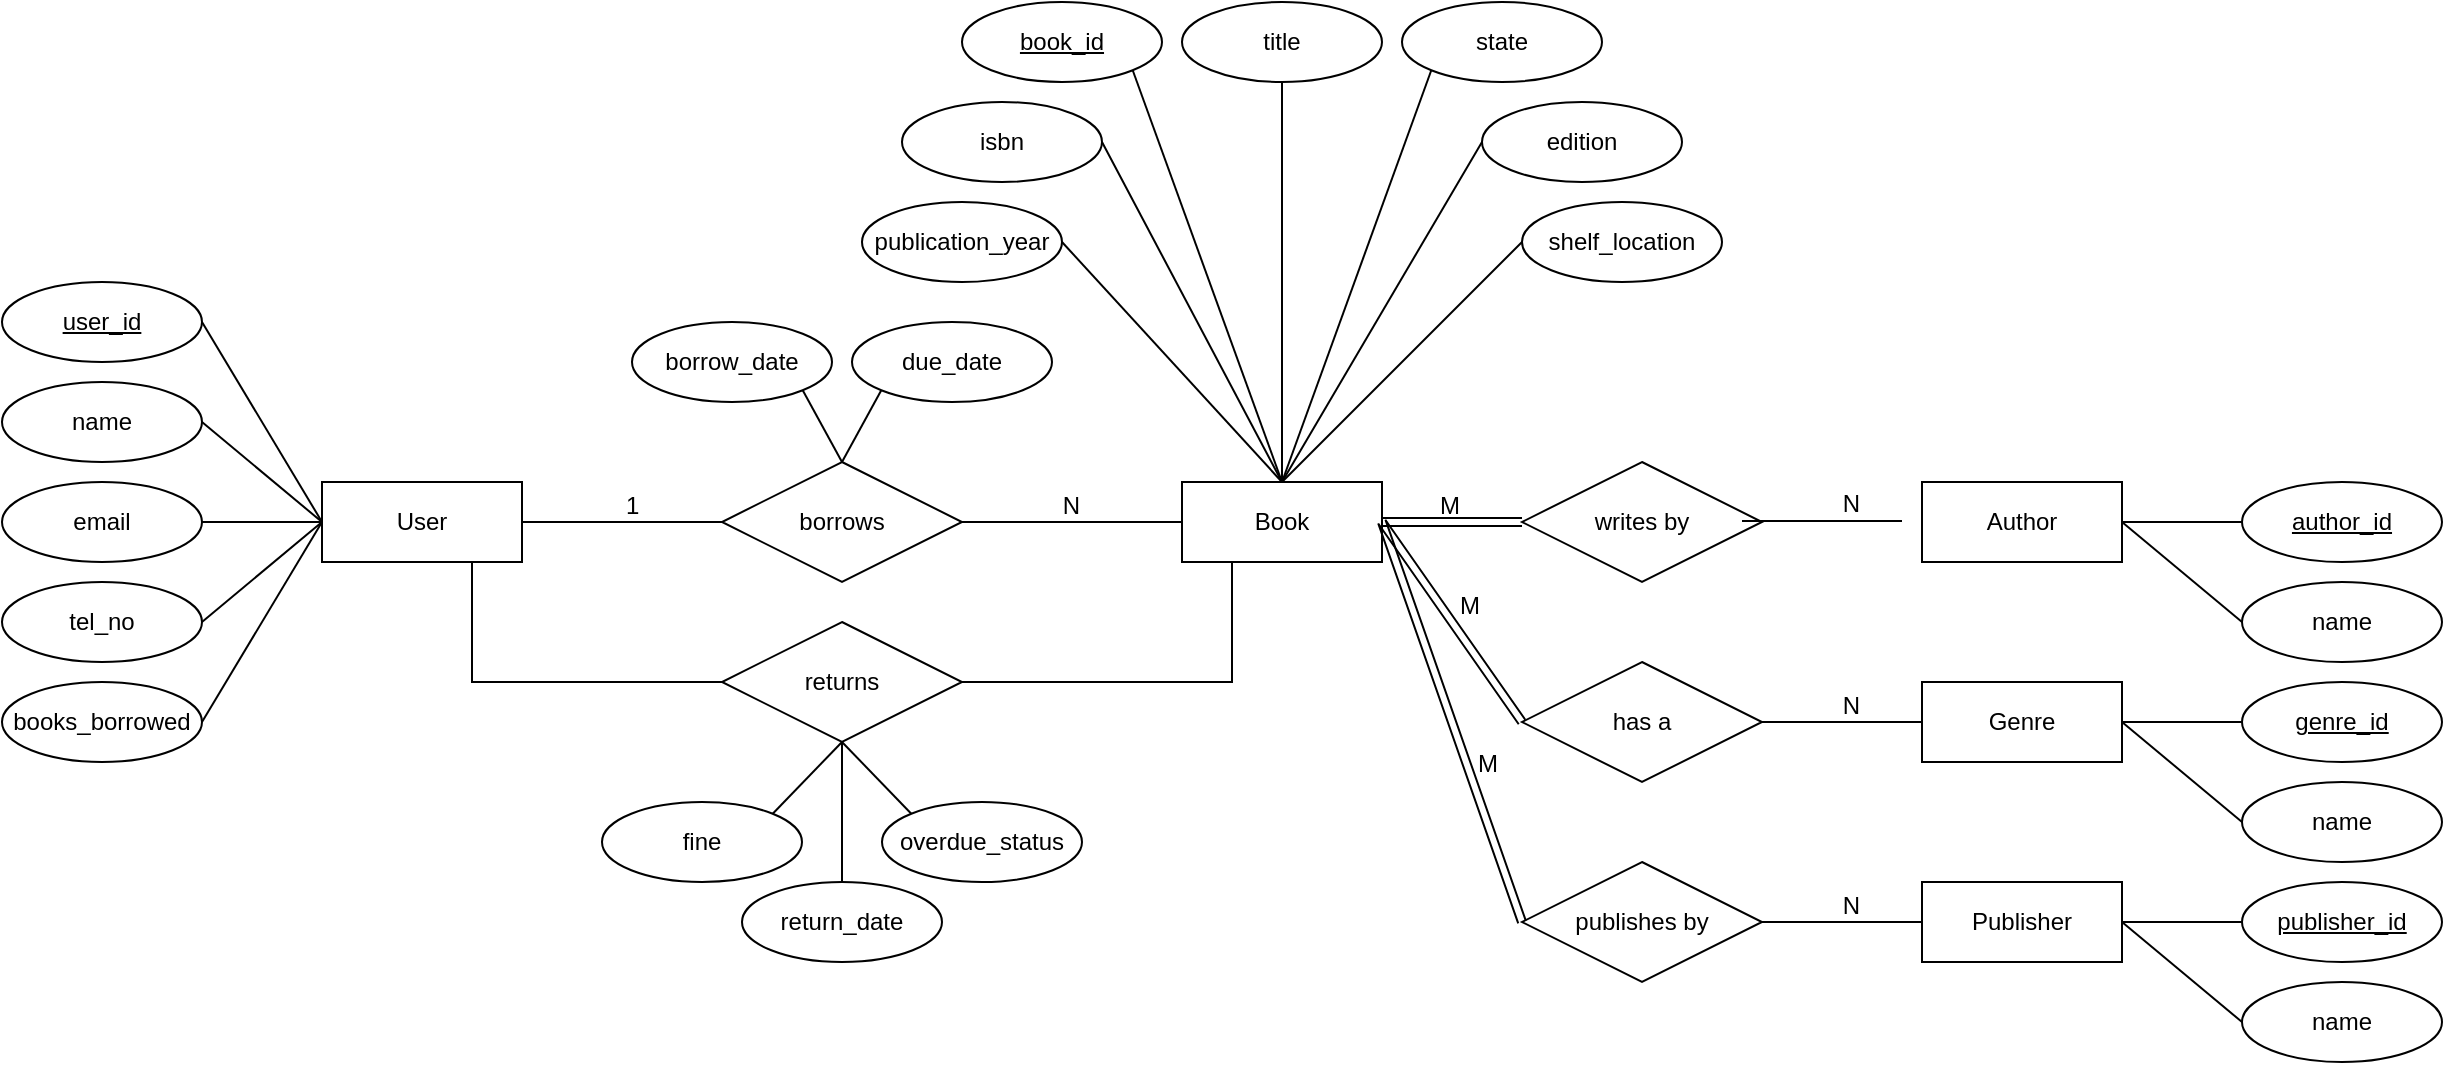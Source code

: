 <mxfile version="26.2.14">
  <diagram id="R2lEEEUBdFMjLlhIrx00" name="Page-1">
    <mxGraphModel dx="1579" dy="1700" grid="1" gridSize="10" guides="1" tooltips="1" connect="1" arrows="1" fold="1" page="1" pageScale="1" pageWidth="850" pageHeight="1100" math="0" shadow="0" extFonts="Permanent Marker^https://fonts.googleapis.com/css?family=Permanent+Marker">
      <root>
        <mxCell id="0" />
        <mxCell id="1" parent="0" />
        <mxCell id="OVfHNqMsAXcfQ2sBy7_N-1" value="User" style="whiteSpace=wrap;html=1;align=center;" parent="1" vertex="1">
          <mxGeometry y="160" width="100" height="40" as="geometry" />
        </mxCell>
        <mxCell id="OVfHNqMsAXcfQ2sBy7_N-2" value="Book" style="whiteSpace=wrap;html=1;align=center;" parent="1" vertex="1">
          <mxGeometry x="430" y="160" width="100" height="40" as="geometry" />
        </mxCell>
        <mxCell id="OVfHNqMsAXcfQ2sBy7_N-3" value="Author" style="whiteSpace=wrap;html=1;align=center;" parent="1" vertex="1">
          <mxGeometry x="800" y="160" width="100" height="40" as="geometry" />
        </mxCell>
        <mxCell id="OVfHNqMsAXcfQ2sBy7_N-4" value="Genre" style="whiteSpace=wrap;html=1;align=center;" parent="1" vertex="1">
          <mxGeometry x="800" y="260" width="100" height="40" as="geometry" />
        </mxCell>
        <mxCell id="OVfHNqMsAXcfQ2sBy7_N-5" value="Publisher" style="whiteSpace=wrap;html=1;align=center;" parent="1" vertex="1">
          <mxGeometry x="800" y="360" width="100" height="40" as="geometry" />
        </mxCell>
        <mxCell id="OVfHNqMsAXcfQ2sBy7_N-6" value="book_id" style="ellipse;whiteSpace=wrap;html=1;align=center;fontStyle=4;" parent="1" vertex="1">
          <mxGeometry x="320" y="-80" width="100" height="40" as="geometry" />
        </mxCell>
        <mxCell id="OVfHNqMsAXcfQ2sBy7_N-7" value="state" style="ellipse;whiteSpace=wrap;html=1;align=center;" parent="1" vertex="1">
          <mxGeometry x="540" y="-80" width="100" height="40" as="geometry" />
        </mxCell>
        <mxCell id="OVfHNqMsAXcfQ2sBy7_N-8" value="title" style="ellipse;whiteSpace=wrap;html=1;align=center;" parent="1" vertex="1">
          <mxGeometry x="430" y="-80" width="100" height="40" as="geometry" />
        </mxCell>
        <mxCell id="OVfHNqMsAXcfQ2sBy7_N-9" value="author_id" style="ellipse;whiteSpace=wrap;html=1;align=center;fontStyle=4;" parent="1" vertex="1">
          <mxGeometry x="960" y="160" width="100" height="40" as="geometry" />
        </mxCell>
        <mxCell id="OVfHNqMsAXcfQ2sBy7_N-10" value="genre_id" style="ellipse;whiteSpace=wrap;html=1;align=center;fontStyle=4;" parent="1" vertex="1">
          <mxGeometry x="960" y="260" width="100" height="40" as="geometry" />
        </mxCell>
        <mxCell id="OVfHNqMsAXcfQ2sBy7_N-11" value="publisher_id" style="ellipse;whiteSpace=wrap;html=1;align=center;fontStyle=4;" parent="1" vertex="1">
          <mxGeometry x="960" y="360" width="100" height="40" as="geometry" />
        </mxCell>
        <mxCell id="OVfHNqMsAXcfQ2sBy7_N-12" value="name" style="ellipse;whiteSpace=wrap;html=1;align=center;" parent="1" vertex="1">
          <mxGeometry x="960" y="210" width="100" height="40" as="geometry" />
        </mxCell>
        <mxCell id="OVfHNqMsAXcfQ2sBy7_N-13" value="name" style="ellipse;whiteSpace=wrap;html=1;align=center;" parent="1" vertex="1">
          <mxGeometry x="960" y="310" width="100" height="40" as="geometry" />
        </mxCell>
        <mxCell id="OVfHNqMsAXcfQ2sBy7_N-14" value="name" style="ellipse;whiteSpace=wrap;html=1;align=center;" parent="1" vertex="1">
          <mxGeometry x="960" y="410" width="100" height="40" as="geometry" />
        </mxCell>
        <mxCell id="OVfHNqMsAXcfQ2sBy7_N-15" value="writes by" style="shape=rhombus;perimeter=rhombusPerimeter;whiteSpace=wrap;html=1;align=center;" parent="1" vertex="1">
          <mxGeometry x="600" y="150" width="120" height="60" as="geometry" />
        </mxCell>
        <mxCell id="OVfHNqMsAXcfQ2sBy7_N-17" value="has a" style="shape=rhombus;perimeter=rhombusPerimeter;whiteSpace=wrap;html=1;align=center;" parent="1" vertex="1">
          <mxGeometry x="600" y="250" width="120" height="60" as="geometry" />
        </mxCell>
        <mxCell id="OVfHNqMsAXcfQ2sBy7_N-18" value="publishes by" style="shape=rhombus;perimeter=rhombusPerimeter;whiteSpace=wrap;html=1;align=center;" parent="1" vertex="1">
          <mxGeometry x="600" y="350" width="120" height="60" as="geometry" />
        </mxCell>
        <mxCell id="OVfHNqMsAXcfQ2sBy7_N-21" value="user_id" style="ellipse;whiteSpace=wrap;html=1;align=center;fontStyle=4;" parent="1" vertex="1">
          <mxGeometry x="-160" y="60" width="100" height="40" as="geometry" />
        </mxCell>
        <mxCell id="OVfHNqMsAXcfQ2sBy7_N-22" value="name" style="ellipse;whiteSpace=wrap;html=1;align=center;" parent="1" vertex="1">
          <mxGeometry x="-160" y="110" width="100" height="40" as="geometry" />
        </mxCell>
        <mxCell id="OVfHNqMsAXcfQ2sBy7_N-23" value="email" style="ellipse;whiteSpace=wrap;html=1;align=center;" parent="1" vertex="1">
          <mxGeometry x="-160" y="160" width="100" height="40" as="geometry" />
        </mxCell>
        <mxCell id="OVfHNqMsAXcfQ2sBy7_N-25" value="tel_no" style="ellipse;whiteSpace=wrap;html=1;align=center;" parent="1" vertex="1">
          <mxGeometry x="-160" y="210" width="100" height="40" as="geometry" />
        </mxCell>
        <mxCell id="OVfHNqMsAXcfQ2sBy7_N-26" value="books_borrowed" style="ellipse;whiteSpace=wrap;html=1;align=center;" parent="1" vertex="1">
          <mxGeometry x="-160" y="260" width="100" height="40" as="geometry" />
        </mxCell>
        <mxCell id="OVfHNqMsAXcfQ2sBy7_N-28" value="borrow_date" style="ellipse;whiteSpace=wrap;html=1;align=center;" parent="1" vertex="1">
          <mxGeometry x="155" y="80" width="100" height="40" as="geometry" />
        </mxCell>
        <mxCell id="OVfHNqMsAXcfQ2sBy7_N-29" value="due_date" style="ellipse;whiteSpace=wrap;html=1;align=center;" parent="1" vertex="1">
          <mxGeometry x="265" y="80" width="100" height="40" as="geometry" />
        </mxCell>
        <mxCell id="OVfHNqMsAXcfQ2sBy7_N-30" value="return_date" style="ellipse;whiteSpace=wrap;html=1;align=center;" parent="1" vertex="1">
          <mxGeometry x="210" y="360" width="100" height="40" as="geometry" />
        </mxCell>
        <mxCell id="OVfHNqMsAXcfQ2sBy7_N-31" value="" style="endArrow=none;html=1;rounded=0;exitX=1;exitY=0.5;exitDx=0;exitDy=0;entryX=0;entryY=0.5;entryDx=0;entryDy=0;" parent="1" source="OVfHNqMsAXcfQ2sBy7_N-21" target="OVfHNqMsAXcfQ2sBy7_N-1" edge="1">
          <mxGeometry relative="1" as="geometry">
            <mxPoint x="140" y="240" as="sourcePoint" />
            <mxPoint x="300" y="240" as="targetPoint" />
          </mxGeometry>
        </mxCell>
        <mxCell id="OVfHNqMsAXcfQ2sBy7_N-32" value="" style="endArrow=none;html=1;rounded=0;exitX=1;exitY=0.5;exitDx=0;exitDy=0;entryX=0;entryY=0.5;entryDx=0;entryDy=0;" parent="1" source="OVfHNqMsAXcfQ2sBy7_N-22" target="OVfHNqMsAXcfQ2sBy7_N-1" edge="1">
          <mxGeometry relative="1" as="geometry">
            <mxPoint x="140" y="240" as="sourcePoint" />
            <mxPoint x="300" y="240" as="targetPoint" />
          </mxGeometry>
        </mxCell>
        <mxCell id="OVfHNqMsAXcfQ2sBy7_N-33" value="" style="endArrow=none;html=1;rounded=0;exitX=1;exitY=0.5;exitDx=0;exitDy=0;entryX=0;entryY=0.5;entryDx=0;entryDy=0;" parent="1" source="OVfHNqMsAXcfQ2sBy7_N-23" target="OVfHNqMsAXcfQ2sBy7_N-1" edge="1">
          <mxGeometry relative="1" as="geometry">
            <mxPoint x="140" y="240" as="sourcePoint" />
            <mxPoint x="300" y="240" as="targetPoint" />
          </mxGeometry>
        </mxCell>
        <mxCell id="OVfHNqMsAXcfQ2sBy7_N-34" value="" style="endArrow=none;html=1;rounded=0;exitX=1;exitY=0.5;exitDx=0;exitDy=0;" parent="1" source="OVfHNqMsAXcfQ2sBy7_N-25" edge="1">
          <mxGeometry relative="1" as="geometry">
            <mxPoint x="140" y="240" as="sourcePoint" />
            <mxPoint y="180" as="targetPoint" />
          </mxGeometry>
        </mxCell>
        <mxCell id="OVfHNqMsAXcfQ2sBy7_N-35" value="" style="endArrow=none;html=1;rounded=0;exitX=1;exitY=0.5;exitDx=0;exitDy=0;entryX=0;entryY=0.5;entryDx=0;entryDy=0;" parent="1" source="OVfHNqMsAXcfQ2sBy7_N-26" target="OVfHNqMsAXcfQ2sBy7_N-1" edge="1">
          <mxGeometry relative="1" as="geometry">
            <mxPoint x="140" y="240" as="sourcePoint" />
            <mxPoint x="300" y="240" as="targetPoint" />
          </mxGeometry>
        </mxCell>
        <mxCell id="OVfHNqMsAXcfQ2sBy7_N-42" value="" style="endArrow=none;html=1;rounded=0;exitX=1;exitY=0.5;exitDx=0;exitDy=0;entryX=0;entryY=0.5;entryDx=0;entryDy=0;" parent="1" source="OVfHNqMsAXcfQ2sBy7_N-1" target="OVfHNqMsAXcfQ2sBy7_N-2" edge="1">
          <mxGeometry relative="1" as="geometry">
            <mxPoint x="170" y="160" as="sourcePoint" />
            <mxPoint x="330" y="229.5" as="targetPoint" />
            <Array as="points">
              <mxPoint x="270" y="180" />
            </Array>
          </mxGeometry>
        </mxCell>
        <mxCell id="OVfHNqMsAXcfQ2sBy7_N-43" value="1" style="resizable=0;html=1;whiteSpace=wrap;align=left;verticalAlign=bottom;" parent="OVfHNqMsAXcfQ2sBy7_N-42" connectable="0" vertex="1">
          <mxGeometry x="-1" relative="1" as="geometry">
            <mxPoint x="50" as="offset" />
          </mxGeometry>
        </mxCell>
        <mxCell id="OVfHNqMsAXcfQ2sBy7_N-44" value="N" style="resizable=0;html=1;whiteSpace=wrap;align=right;verticalAlign=bottom;" parent="OVfHNqMsAXcfQ2sBy7_N-42" connectable="0" vertex="1">
          <mxGeometry x="1" relative="1" as="geometry">
            <mxPoint x="-50" as="offset" />
          </mxGeometry>
        </mxCell>
        <mxCell id="OVfHNqMsAXcfQ2sBy7_N-19" value="borrows" style="shape=rhombus;perimeter=rhombusPerimeter;whiteSpace=wrap;html=1;align=center;" parent="1" vertex="1">
          <mxGeometry x="200" y="150" width="120" height="60" as="geometry" />
        </mxCell>
        <mxCell id="OVfHNqMsAXcfQ2sBy7_N-45" value="" style="endArrow=none;html=1;rounded=0;exitX=1;exitY=1;exitDx=0;exitDy=0;entryX=0.5;entryY=0;entryDx=0;entryDy=0;" parent="1" source="OVfHNqMsAXcfQ2sBy7_N-28" target="OVfHNqMsAXcfQ2sBy7_N-19" edge="1">
          <mxGeometry relative="1" as="geometry">
            <mxPoint x="240" y="180" as="sourcePoint" />
            <mxPoint x="400" y="180" as="targetPoint" />
          </mxGeometry>
        </mxCell>
        <mxCell id="OVfHNqMsAXcfQ2sBy7_N-46" value="" style="endArrow=none;html=1;rounded=0;entryX=0;entryY=1;entryDx=0;entryDy=0;exitX=0.5;exitY=0;exitDx=0;exitDy=0;" parent="1" source="OVfHNqMsAXcfQ2sBy7_N-19" target="OVfHNqMsAXcfQ2sBy7_N-29" edge="1">
          <mxGeometry relative="1" as="geometry">
            <mxPoint x="240" y="180" as="sourcePoint" />
            <mxPoint x="400" y="180" as="targetPoint" />
          </mxGeometry>
        </mxCell>
        <mxCell id="OVfHNqMsAXcfQ2sBy7_N-50" value="" style="endArrow=none;html=1;rounded=0;exitX=0.75;exitY=1;exitDx=0;exitDy=0;entryX=0.25;entryY=1;entryDx=0;entryDy=0;" parent="1" source="OVfHNqMsAXcfQ2sBy7_N-1" target="OVfHNqMsAXcfQ2sBy7_N-2" edge="1">
          <mxGeometry relative="1" as="geometry">
            <mxPoint x="240" y="180" as="sourcePoint" />
            <mxPoint x="400" y="180" as="targetPoint" />
            <Array as="points">
              <mxPoint x="75" y="260" />
              <mxPoint x="260" y="260" />
              <mxPoint x="455" y="260" />
            </Array>
          </mxGeometry>
        </mxCell>
        <mxCell id="OVfHNqMsAXcfQ2sBy7_N-20" value="returns" style="shape=rhombus;perimeter=rhombusPerimeter;whiteSpace=wrap;html=1;align=center;" parent="1" vertex="1">
          <mxGeometry x="200" y="230" width="120" height="60" as="geometry" />
        </mxCell>
        <mxCell id="OVfHNqMsAXcfQ2sBy7_N-52" value="" style="endArrow=none;html=1;rounded=0;entryX=0.5;entryY=1;entryDx=0;entryDy=0;exitX=0.5;exitY=0;exitDx=0;exitDy=0;" parent="1" source="OVfHNqMsAXcfQ2sBy7_N-30" target="OVfHNqMsAXcfQ2sBy7_N-20" edge="1">
          <mxGeometry relative="1" as="geometry">
            <mxPoint x="240" y="180" as="sourcePoint" />
            <mxPoint x="400" y="180" as="targetPoint" />
          </mxGeometry>
        </mxCell>
        <mxCell id="OVfHNqMsAXcfQ2sBy7_N-54" value="" style="endArrow=none;html=1;rounded=0;entryX=1;entryY=1;entryDx=0;entryDy=0;" parent="1" target="OVfHNqMsAXcfQ2sBy7_N-6" edge="1">
          <mxGeometry relative="1" as="geometry">
            <mxPoint x="480" y="160" as="sourcePoint" />
            <mxPoint x="470" y="300" as="targetPoint" />
          </mxGeometry>
        </mxCell>
        <mxCell id="OVfHNqMsAXcfQ2sBy7_N-55" value="" style="endArrow=none;html=1;rounded=0;entryX=0.5;entryY=1;entryDx=0;entryDy=0;exitX=0.5;exitY=0;exitDx=0;exitDy=0;" parent="1" source="OVfHNqMsAXcfQ2sBy7_N-2" target="OVfHNqMsAXcfQ2sBy7_N-8" edge="1">
          <mxGeometry relative="1" as="geometry">
            <mxPoint x="530" y="180" as="sourcePoint" />
            <mxPoint x="470" y="300" as="targetPoint" />
          </mxGeometry>
        </mxCell>
        <mxCell id="OVfHNqMsAXcfQ2sBy7_N-56" value="" style="endArrow=none;html=1;rounded=0;entryX=0.5;entryY=0;entryDx=0;entryDy=0;exitX=0;exitY=1;exitDx=0;exitDy=0;" parent="1" source="OVfHNqMsAXcfQ2sBy7_N-7" target="OVfHNqMsAXcfQ2sBy7_N-2" edge="1">
          <mxGeometry relative="1" as="geometry">
            <mxPoint x="310" y="300" as="sourcePoint" />
            <mxPoint x="470" y="300" as="targetPoint" />
          </mxGeometry>
        </mxCell>
        <mxCell id="OVfHNqMsAXcfQ2sBy7_N-62" value="" style="shape=link;html=1;rounded=0;exitX=1;exitY=0.5;exitDx=0;exitDy=0;" parent="1" source="OVfHNqMsAXcfQ2sBy7_N-2" target="OVfHNqMsAXcfQ2sBy7_N-15" edge="1">
          <mxGeometry relative="1" as="geometry">
            <mxPoint x="670" y="280" as="sourcePoint" />
            <mxPoint x="830" y="280" as="targetPoint" />
          </mxGeometry>
        </mxCell>
        <mxCell id="OVfHNqMsAXcfQ2sBy7_N-63" value="M" style="resizable=0;html=1;whiteSpace=wrap;align=right;verticalAlign=bottom;" parent="OVfHNqMsAXcfQ2sBy7_N-62" connectable="0" vertex="1">
          <mxGeometry x="1" relative="1" as="geometry">
            <mxPoint x="-30" as="offset" />
          </mxGeometry>
        </mxCell>
        <mxCell id="OVfHNqMsAXcfQ2sBy7_N-64" value="" style="shape=link;html=1;rounded=0;exitX=0;exitY=0.5;exitDx=0;exitDy=0;entryX=1;entryY=0.5;entryDx=0;entryDy=0;" parent="1" source="OVfHNqMsAXcfQ2sBy7_N-17" target="OVfHNqMsAXcfQ2sBy7_N-2" edge="1">
          <mxGeometry relative="1" as="geometry">
            <mxPoint x="600" y="370" as="sourcePoint" />
            <mxPoint x="800" y="100" as="targetPoint" />
          </mxGeometry>
        </mxCell>
        <mxCell id="OVfHNqMsAXcfQ2sBy7_N-65" value="M" style="resizable=0;html=1;whiteSpace=wrap;align=right;verticalAlign=bottom;" parent="OVfHNqMsAXcfQ2sBy7_N-64" connectable="0" vertex="1">
          <mxGeometry x="1" relative="1" as="geometry">
            <mxPoint x="50" y="50" as="offset" />
          </mxGeometry>
        </mxCell>
        <mxCell id="OVfHNqMsAXcfQ2sBy7_N-66" value="" style="shape=link;html=1;rounded=0;exitX=0;exitY=0.5;exitDx=0;exitDy=0;entryX=1;entryY=0.5;entryDx=0;entryDy=0;" parent="1" source="OVfHNqMsAXcfQ2sBy7_N-18" target="OVfHNqMsAXcfQ2sBy7_N-2" edge="1">
          <mxGeometry relative="1" as="geometry">
            <mxPoint x="600" y="370" as="sourcePoint" />
            <mxPoint x="760" y="370" as="targetPoint" />
          </mxGeometry>
        </mxCell>
        <mxCell id="OVfHNqMsAXcfQ2sBy7_N-67" value="M" style="resizable=0;html=1;whiteSpace=wrap;align=right;verticalAlign=bottom;" parent="OVfHNqMsAXcfQ2sBy7_N-66" connectable="0" vertex="1">
          <mxGeometry x="1" relative="1" as="geometry">
            <mxPoint x="60" y="130" as="offset" />
          </mxGeometry>
        </mxCell>
        <mxCell id="OVfHNqMsAXcfQ2sBy7_N-71" value="" style="endArrow=none;html=1;rounded=0;entryX=0;entryY=0.5;entryDx=0;entryDy=0;exitX=1;exitY=0.5;exitDx=0;exitDy=0;" parent="1" source="OVfHNqMsAXcfQ2sBy7_N-3" target="OVfHNqMsAXcfQ2sBy7_N-9" edge="1">
          <mxGeometry relative="1" as="geometry">
            <mxPoint x="780" y="370" as="sourcePoint" />
            <mxPoint x="940" y="370" as="targetPoint" />
          </mxGeometry>
        </mxCell>
        <mxCell id="OVfHNqMsAXcfQ2sBy7_N-72" value="" style="endArrow=none;html=1;rounded=0;exitX=1;exitY=0.5;exitDx=0;exitDy=0;entryX=0;entryY=0.5;entryDx=0;entryDy=0;" parent="1" source="OVfHNqMsAXcfQ2sBy7_N-3" target="OVfHNqMsAXcfQ2sBy7_N-12" edge="1">
          <mxGeometry relative="1" as="geometry">
            <mxPoint x="780" y="370" as="sourcePoint" />
            <mxPoint x="940" y="370" as="targetPoint" />
          </mxGeometry>
        </mxCell>
        <mxCell id="OVfHNqMsAXcfQ2sBy7_N-73" value="" style="endArrow=none;html=1;rounded=0;exitX=1;exitY=0.5;exitDx=0;exitDy=0;entryX=0;entryY=0.5;entryDx=0;entryDy=0;" parent="1" source="OVfHNqMsAXcfQ2sBy7_N-4" target="OVfHNqMsAXcfQ2sBy7_N-10" edge="1">
          <mxGeometry relative="1" as="geometry">
            <mxPoint x="780" y="370" as="sourcePoint" />
            <mxPoint x="940" y="370" as="targetPoint" />
          </mxGeometry>
        </mxCell>
        <mxCell id="OVfHNqMsAXcfQ2sBy7_N-74" value="" style="endArrow=none;html=1;rounded=0;exitX=1;exitY=0.5;exitDx=0;exitDy=0;entryX=0;entryY=0.5;entryDx=0;entryDy=0;" parent="1" source="OVfHNqMsAXcfQ2sBy7_N-4" target="OVfHNqMsAXcfQ2sBy7_N-13" edge="1">
          <mxGeometry relative="1" as="geometry">
            <mxPoint x="780" y="370" as="sourcePoint" />
            <mxPoint x="940" y="370" as="targetPoint" />
          </mxGeometry>
        </mxCell>
        <mxCell id="OVfHNqMsAXcfQ2sBy7_N-75" value="" style="endArrow=none;html=1;rounded=0;entryX=0;entryY=0.5;entryDx=0;entryDy=0;exitX=1;exitY=0.5;exitDx=0;exitDy=0;" parent="1" source="OVfHNqMsAXcfQ2sBy7_N-5" target="OVfHNqMsAXcfQ2sBy7_N-11" edge="1">
          <mxGeometry relative="1" as="geometry">
            <mxPoint x="780" y="370" as="sourcePoint" />
            <mxPoint x="940" y="370" as="targetPoint" />
          </mxGeometry>
        </mxCell>
        <mxCell id="OVfHNqMsAXcfQ2sBy7_N-76" value="" style="endArrow=none;html=1;rounded=0;entryX=0;entryY=0.5;entryDx=0;entryDy=0;exitX=1;exitY=0.5;exitDx=0;exitDy=0;" parent="1" source="OVfHNqMsAXcfQ2sBy7_N-5" target="OVfHNqMsAXcfQ2sBy7_N-14" edge="1">
          <mxGeometry relative="1" as="geometry">
            <mxPoint x="780" y="370" as="sourcePoint" />
            <mxPoint x="940" y="370" as="targetPoint" />
          </mxGeometry>
        </mxCell>
        <mxCell id="OVfHNqMsAXcfQ2sBy7_N-77" value="" style="endArrow=none;html=1;rounded=0;exitX=1;exitY=0.5;exitDx=0;exitDy=0;entryX=0;entryY=0.5;entryDx=0;entryDy=0;" parent="1" edge="1">
          <mxGeometry relative="1" as="geometry">
            <mxPoint x="710" y="179.5" as="sourcePoint" />
            <mxPoint x="790" y="179.5" as="targetPoint" />
          </mxGeometry>
        </mxCell>
        <mxCell id="OVfHNqMsAXcfQ2sBy7_N-78" value="N" style="resizable=0;html=1;whiteSpace=wrap;align=right;verticalAlign=bottom;" parent="OVfHNqMsAXcfQ2sBy7_N-77" connectable="0" vertex="1">
          <mxGeometry x="1" relative="1" as="geometry">
            <mxPoint x="-20" as="offset" />
          </mxGeometry>
        </mxCell>
        <mxCell id="OVfHNqMsAXcfQ2sBy7_N-79" value="" style="endArrow=none;html=1;rounded=0;entryX=0;entryY=0.5;entryDx=0;entryDy=0;exitX=1;exitY=0.5;exitDx=0;exitDy=0;" parent="1" source="OVfHNqMsAXcfQ2sBy7_N-17" target="OVfHNqMsAXcfQ2sBy7_N-4" edge="1">
          <mxGeometry relative="1" as="geometry">
            <mxPoint x="700" y="330" as="sourcePoint" />
            <mxPoint x="920" y="270" as="targetPoint" />
          </mxGeometry>
        </mxCell>
        <mxCell id="OVfHNqMsAXcfQ2sBy7_N-80" value="N" style="resizable=0;html=1;whiteSpace=wrap;align=right;verticalAlign=bottom;" parent="OVfHNqMsAXcfQ2sBy7_N-79" connectable="0" vertex="1">
          <mxGeometry x="1" relative="1" as="geometry">
            <mxPoint x="-30" as="offset" />
          </mxGeometry>
        </mxCell>
        <mxCell id="OVfHNqMsAXcfQ2sBy7_N-81" value="" style="endArrow=none;html=1;rounded=0;entryX=0;entryY=0.5;entryDx=0;entryDy=0;exitX=1;exitY=0.5;exitDx=0;exitDy=0;" parent="1" source="OVfHNqMsAXcfQ2sBy7_N-18" target="OVfHNqMsAXcfQ2sBy7_N-5" edge="1">
          <mxGeometry relative="1" as="geometry">
            <mxPoint x="510" y="390" as="sourcePoint" />
            <mxPoint x="920" y="270" as="targetPoint" />
          </mxGeometry>
        </mxCell>
        <mxCell id="OVfHNqMsAXcfQ2sBy7_N-82" value="N" style="resizable=0;html=1;whiteSpace=wrap;align=right;verticalAlign=bottom;" parent="OVfHNqMsAXcfQ2sBy7_N-81" connectable="0" vertex="1">
          <mxGeometry x="1" relative="1" as="geometry">
            <mxPoint x="-30" as="offset" />
          </mxGeometry>
        </mxCell>
        <mxCell id="OVfHNqMsAXcfQ2sBy7_N-83" value="isbn" style="ellipse;whiteSpace=wrap;html=1;align=center;" parent="1" vertex="1">
          <mxGeometry x="290" y="-30" width="100" height="40" as="geometry" />
        </mxCell>
        <mxCell id="OVfHNqMsAXcfQ2sBy7_N-84" value="publication_year" style="ellipse;whiteSpace=wrap;html=1;align=center;" parent="1" vertex="1">
          <mxGeometry x="270" y="20" width="100" height="40" as="geometry" />
        </mxCell>
        <mxCell id="OVfHNqMsAXcfQ2sBy7_N-86" value="edition" style="ellipse;whiteSpace=wrap;html=1;align=center;" parent="1" vertex="1">
          <mxGeometry x="580" y="-30" width="100" height="40" as="geometry" />
        </mxCell>
        <mxCell id="OVfHNqMsAXcfQ2sBy7_N-87" value="shelf_location" style="ellipse;whiteSpace=wrap;html=1;align=center;" parent="1" vertex="1">
          <mxGeometry x="600" y="20" width="100" height="40" as="geometry" />
        </mxCell>
        <mxCell id="OVfHNqMsAXcfQ2sBy7_N-88" value="" style="endArrow=none;html=1;rounded=0;exitX=1;exitY=0.5;exitDx=0;exitDy=0;" parent="1" source="OVfHNqMsAXcfQ2sBy7_N-83" edge="1">
          <mxGeometry relative="1" as="geometry">
            <mxPoint x="300" y="190" as="sourcePoint" />
            <mxPoint x="480" y="160" as="targetPoint" />
          </mxGeometry>
        </mxCell>
        <mxCell id="OVfHNqMsAXcfQ2sBy7_N-90" value="" style="endArrow=none;html=1;rounded=0;exitX=1;exitY=0.5;exitDx=0;exitDy=0;entryX=0.5;entryY=0;entryDx=0;entryDy=0;" parent="1" source="OVfHNqMsAXcfQ2sBy7_N-84" target="OVfHNqMsAXcfQ2sBy7_N-2" edge="1">
          <mxGeometry relative="1" as="geometry">
            <mxPoint x="300" y="190" as="sourcePoint" />
            <mxPoint x="460" y="190" as="targetPoint" />
          </mxGeometry>
        </mxCell>
        <mxCell id="OVfHNqMsAXcfQ2sBy7_N-91" value="" style="endArrow=none;html=1;rounded=0;entryX=0;entryY=0.5;entryDx=0;entryDy=0;" parent="1" target="OVfHNqMsAXcfQ2sBy7_N-86" edge="1">
          <mxGeometry relative="1" as="geometry">
            <mxPoint x="480" y="160" as="sourcePoint" />
            <mxPoint x="460" y="190" as="targetPoint" />
          </mxGeometry>
        </mxCell>
        <mxCell id="OVfHNqMsAXcfQ2sBy7_N-92" value="" style="endArrow=none;html=1;rounded=0;entryX=0;entryY=0.5;entryDx=0;entryDy=0;exitX=0.5;exitY=0;exitDx=0;exitDy=0;" parent="1" source="OVfHNqMsAXcfQ2sBy7_N-2" target="OVfHNqMsAXcfQ2sBy7_N-87" edge="1">
          <mxGeometry relative="1" as="geometry">
            <mxPoint x="300" y="190" as="sourcePoint" />
            <mxPoint x="460" y="190" as="targetPoint" />
          </mxGeometry>
        </mxCell>
        <mxCell id="OVfHNqMsAXcfQ2sBy7_N-93" value="fine" style="ellipse;whiteSpace=wrap;html=1;align=center;" parent="1" vertex="1">
          <mxGeometry x="140" y="320" width="100" height="40" as="geometry" />
        </mxCell>
        <mxCell id="OVfHNqMsAXcfQ2sBy7_N-94" value="overdue_status" style="ellipse;whiteSpace=wrap;html=1;align=center;" parent="1" vertex="1">
          <mxGeometry x="280" y="320" width="100" height="40" as="geometry" />
        </mxCell>
        <mxCell id="OVfHNqMsAXcfQ2sBy7_N-95" value="" style="endArrow=none;html=1;rounded=0;exitX=0.5;exitY=1;exitDx=0;exitDy=0;entryX=1;entryY=0;entryDx=0;entryDy=0;" parent="1" source="OVfHNqMsAXcfQ2sBy7_N-20" target="OVfHNqMsAXcfQ2sBy7_N-93" edge="1">
          <mxGeometry relative="1" as="geometry">
            <mxPoint x="300" y="190" as="sourcePoint" />
            <mxPoint x="460" y="190" as="targetPoint" />
          </mxGeometry>
        </mxCell>
        <mxCell id="OVfHNqMsAXcfQ2sBy7_N-96" value="" style="endArrow=none;html=1;rounded=0;exitX=0.5;exitY=1;exitDx=0;exitDy=0;entryX=0;entryY=0;entryDx=0;entryDy=0;" parent="1" source="OVfHNqMsAXcfQ2sBy7_N-20" target="OVfHNqMsAXcfQ2sBy7_N-94" edge="1">
          <mxGeometry relative="1" as="geometry">
            <mxPoint x="300" y="190" as="sourcePoint" />
            <mxPoint x="460" y="190" as="targetPoint" />
          </mxGeometry>
        </mxCell>
      </root>
    </mxGraphModel>
  </diagram>
</mxfile>
